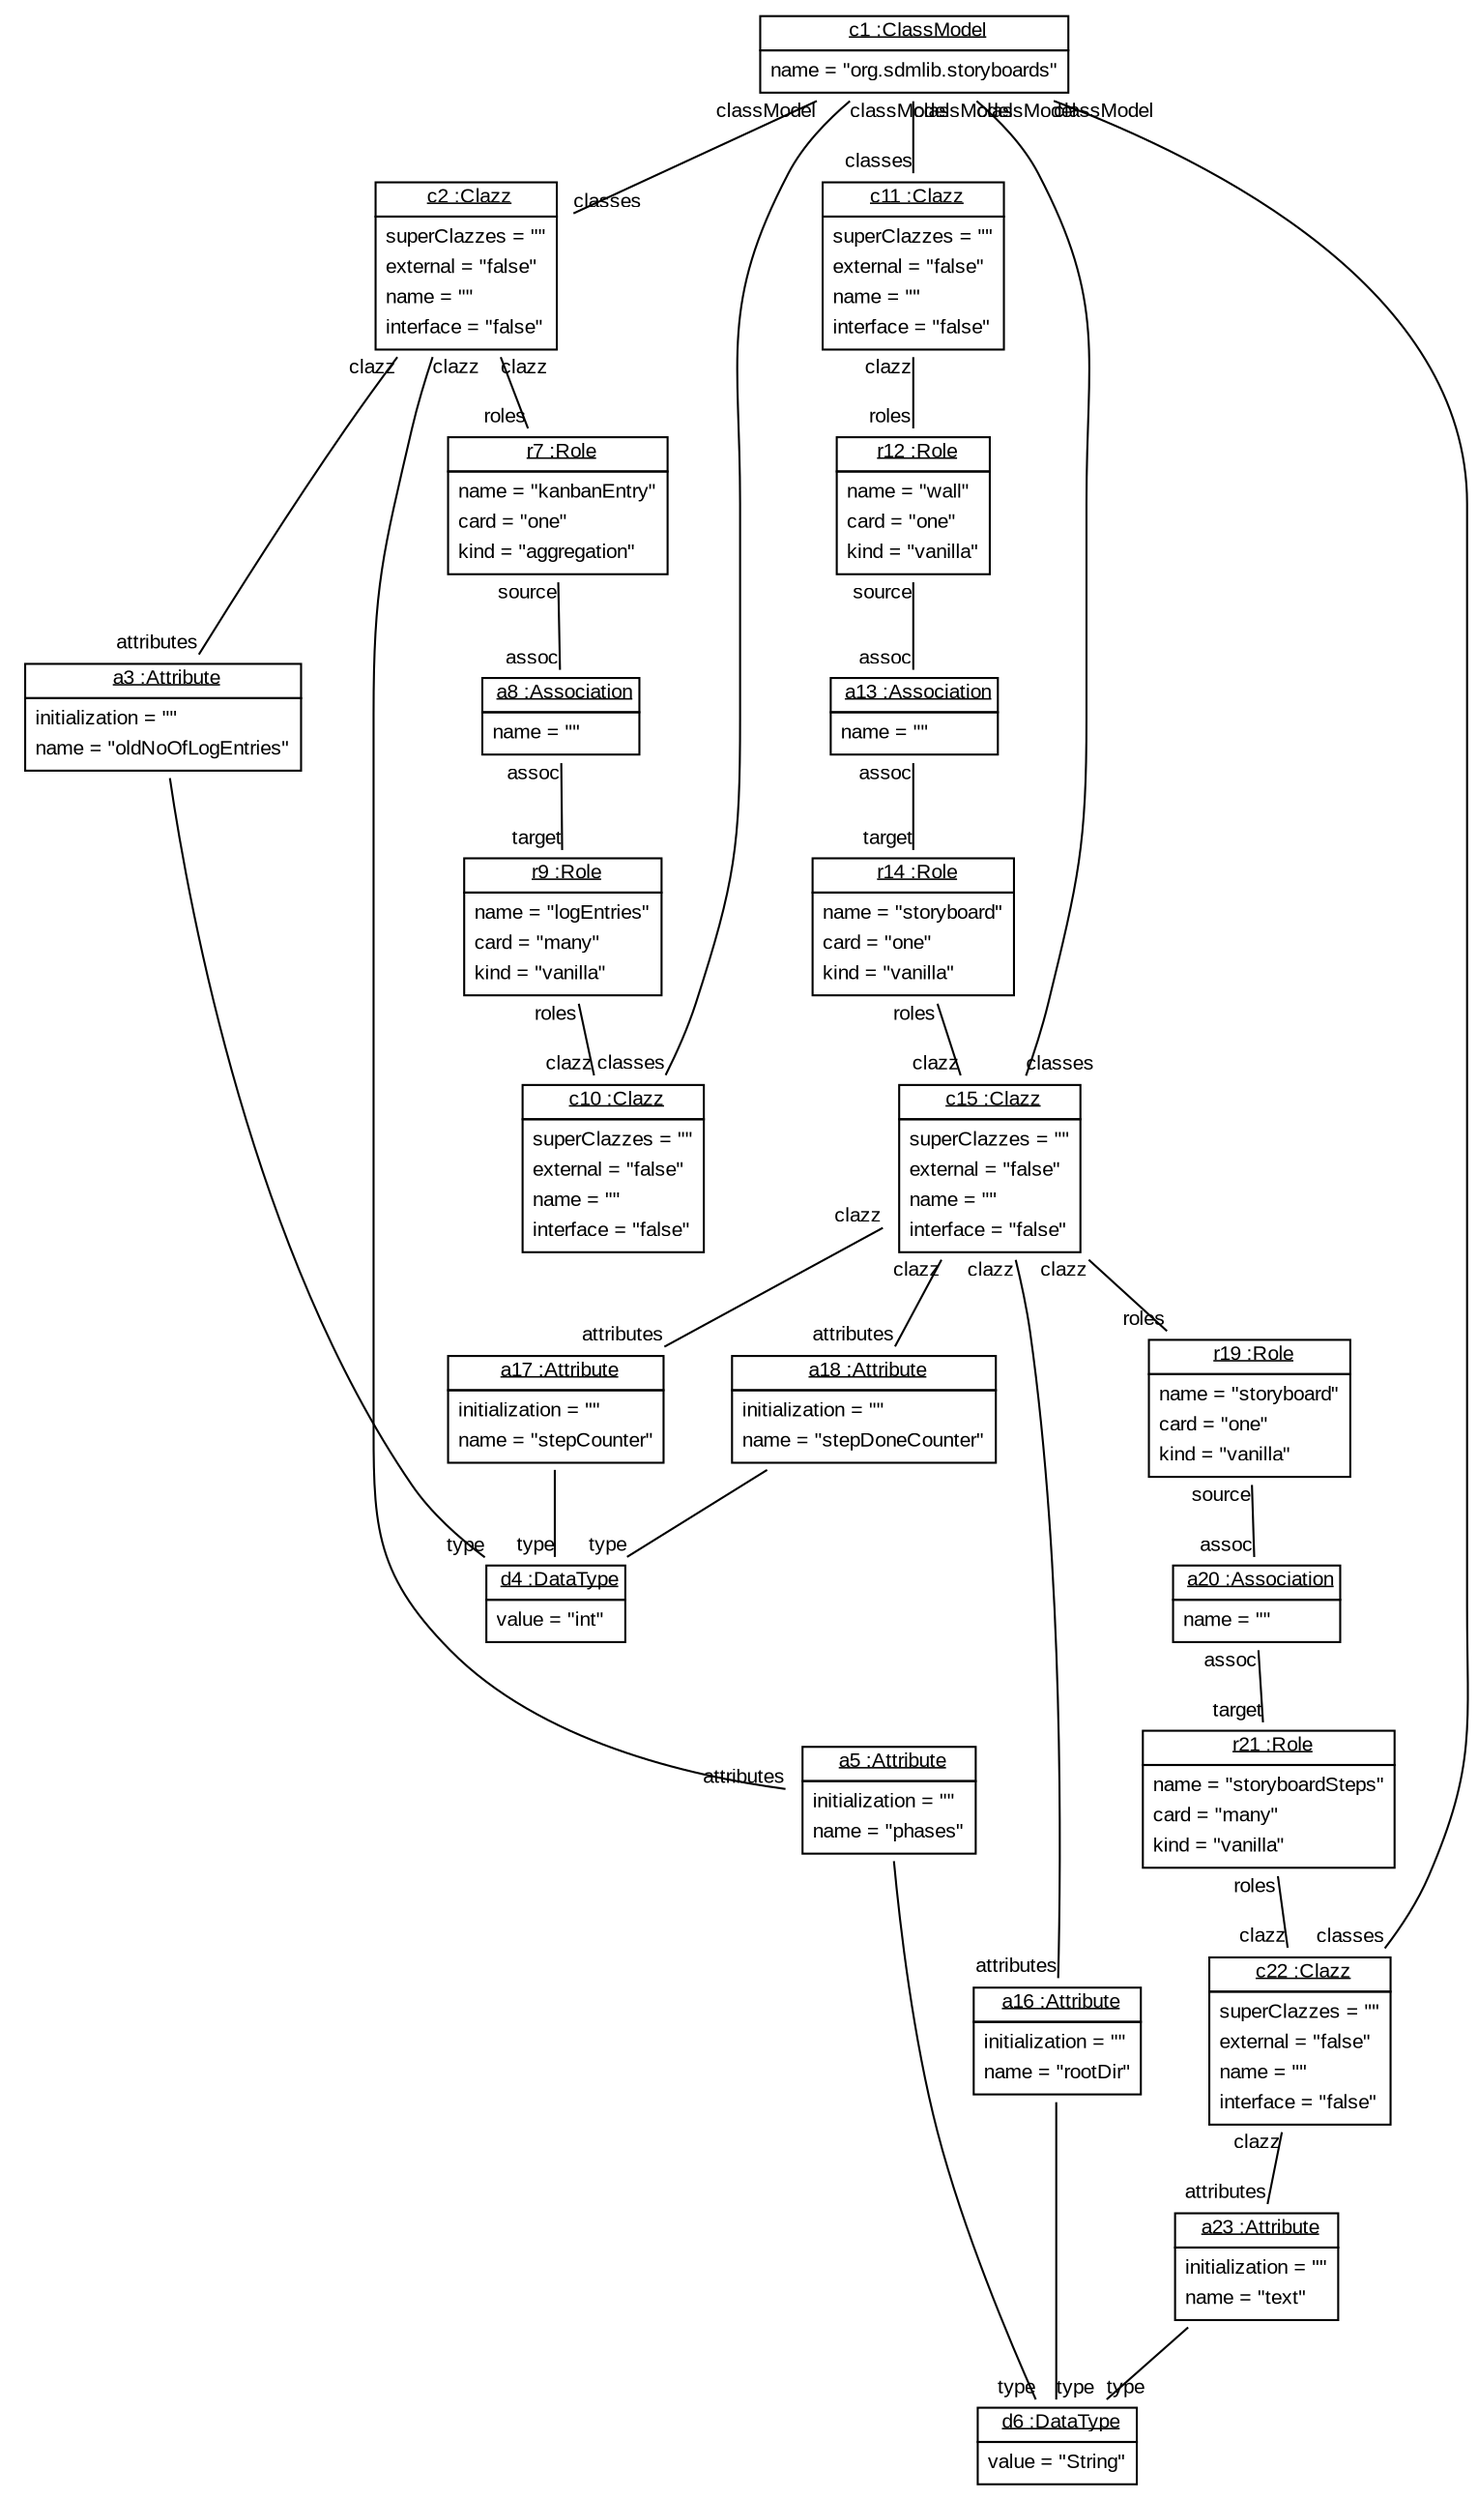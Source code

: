 graph ObjectDiagram {
   node [shape = none, fontsize = 10, fontname = "Arial"];
   edge [fontsize = 10, fontname = "Arial"];
   compound=true;

c1 [label=<<table border='0' cellborder='1' cellspacing='0'> <tr> <td href="../../SDMLib/src/org/sdmlib/models/classes/ClassModel.java"> <u>c1 :ClassModel</u></td></tr><tr><td><table border='0' cellborder='0' cellspacing='0'><tr><td align='left'>name = "org.sdmlib.storyboards"</td></tr></table></td></tr></table>>];
c2 [label=<<table border='0' cellborder='1' cellspacing='0'> <tr> <td href="../../SDMLib/src/org/sdmlib/models/classes/Clazz.java"> <u>c2 :Clazz</u></td></tr><tr><td><table border='0' cellborder='0' cellspacing='0'><tr><td align='left'>superClazzes = ""</td></tr><tr><td align='left'>external = "false"</td></tr><tr><td align='left'>name = ""</td></tr><tr><td align='left'>interface = "false"</td></tr></table></td></tr></table>>];
a3 [label=<<table border='0' cellborder='1' cellspacing='0'> <tr> <td href="../../SDMLib/src/org/sdmlib/models/classes/Attribute.java"> <u>a3 :Attribute</u></td></tr><tr><td><table border='0' cellborder='0' cellspacing='0'><tr><td align='left'>initialization = ""</td></tr><tr><td align='left'>name = "oldNoOfLogEntries"</td></tr></table></td></tr></table>>];
d4 [label=<<table border='0' cellborder='1' cellspacing='0'> <tr> <td href="../../SDMLib/src/org/sdmlib/models/classes/DataType.java"> <u>d4 :DataType</u></td></tr><tr><td><table border='0' cellborder='0' cellspacing='0'><tr><td align='left'>value = "int"</td></tr></table></td></tr></table>>];
a5 [label=<<table border='0' cellborder='1' cellspacing='0'> <tr> <td href="../../SDMLib/src/org/sdmlib/models/classes/Attribute.java"> <u>a5 :Attribute</u></td></tr><tr><td><table border='0' cellborder='0' cellspacing='0'><tr><td align='left'>initialization = ""</td></tr><tr><td align='left'>name = "phases"</td></tr></table></td></tr></table>>];
d6 [label=<<table border='0' cellborder='1' cellspacing='0'> <tr> <td href="../../SDMLib/src/org/sdmlib/models/classes/DataType.java"> <u>d6 :DataType</u></td></tr><tr><td><table border='0' cellborder='0' cellspacing='0'><tr><td align='left'>value = "String"</td></tr></table></td></tr></table>>];
r7 [label=<<table border='0' cellborder='1' cellspacing='0'> <tr> <td href="../../SDMLib/src/org/sdmlib/models/classes/Role.java"> <u>r7 :Role</u></td></tr><tr><td><table border='0' cellborder='0' cellspacing='0'><tr><td align='left'>name = "kanbanEntry"</td></tr><tr><td align='left'>card = "one"</td></tr><tr><td align='left'>kind = "aggregation"</td></tr></table></td></tr></table>>];
a8 [label=<<table border='0' cellborder='1' cellspacing='0'> <tr> <td href="../../SDMLib/src/org/sdmlib/models/classes/Association.java"> <u>a8 :Association</u></td></tr><tr><td><table border='0' cellborder='0' cellspacing='0'><tr><td align='left'>name = ""</td></tr></table></td></tr></table>>];
r9 [label=<<table border='0' cellborder='1' cellspacing='0'> <tr> <td href="../../SDMLib/src/org/sdmlib/models/classes/Role.java"> <u>r9 :Role</u></td></tr><tr><td><table border='0' cellborder='0' cellspacing='0'><tr><td align='left'>name = "logEntries"</td></tr><tr><td align='left'>card = "many"</td></tr><tr><td align='left'>kind = "vanilla"</td></tr></table></td></tr></table>>];
c10 [label=<<table border='0' cellborder='1' cellspacing='0'> <tr> <td href="../../SDMLib/src/org/sdmlib/models/classes/Clazz.java"> <u>c10 :Clazz</u></td></tr><tr><td><table border='0' cellborder='0' cellspacing='0'><tr><td align='left'>superClazzes = ""</td></tr><tr><td align='left'>external = "false"</td></tr><tr><td align='left'>name = ""</td></tr><tr><td align='left'>interface = "false"</td></tr></table></td></tr></table>>];
c11 [label=<<table border='0' cellborder='1' cellspacing='0'> <tr> <td href="../../SDMLib/src/org/sdmlib/models/classes/Clazz.java"> <u>c11 :Clazz</u></td></tr><tr><td><table border='0' cellborder='0' cellspacing='0'><tr><td align='left'>superClazzes = ""</td></tr><tr><td align='left'>external = "false"</td></tr><tr><td align='left'>name = ""</td></tr><tr><td align='left'>interface = "false"</td></tr></table></td></tr></table>>];
r12 [label=<<table border='0' cellborder='1' cellspacing='0'> <tr> <td href="../../SDMLib/src/org/sdmlib/models/classes/Role.java"> <u>r12 :Role</u></td></tr><tr><td><table border='0' cellborder='0' cellspacing='0'><tr><td align='left'>name = "wall"</td></tr><tr><td align='left'>card = "one"</td></tr><tr><td align='left'>kind = "vanilla"</td></tr></table></td></tr></table>>];
a13 [label=<<table border='0' cellborder='1' cellspacing='0'> <tr> <td href="../../SDMLib/src/org/sdmlib/models/classes/Association.java"> <u>a13 :Association</u></td></tr><tr><td><table border='0' cellborder='0' cellspacing='0'><tr><td align='left'>name = ""</td></tr></table></td></tr></table>>];
r14 [label=<<table border='0' cellborder='1' cellspacing='0'> <tr> <td href="../../SDMLib/src/org/sdmlib/models/classes/Role.java"> <u>r14 :Role</u></td></tr><tr><td><table border='0' cellborder='0' cellspacing='0'><tr><td align='left'>name = "storyboard"</td></tr><tr><td align='left'>card = "one"</td></tr><tr><td align='left'>kind = "vanilla"</td></tr></table></td></tr></table>>];
c15 [label=<<table border='0' cellborder='1' cellspacing='0'> <tr> <td href="../../SDMLib/src/org/sdmlib/models/classes/Clazz.java"> <u>c15 :Clazz</u></td></tr><tr><td><table border='0' cellborder='0' cellspacing='0'><tr><td align='left'>superClazzes = ""</td></tr><tr><td align='left'>external = "false"</td></tr><tr><td align='left'>name = ""</td></tr><tr><td align='left'>interface = "false"</td></tr></table></td></tr></table>>];
a16 [label=<<table border='0' cellborder='1' cellspacing='0'> <tr> <td href="../../SDMLib/src/org/sdmlib/models/classes/Attribute.java"> <u>a16 :Attribute</u></td></tr><tr><td><table border='0' cellborder='0' cellspacing='0'><tr><td align='left'>initialization = ""</td></tr><tr><td align='left'>name = "rootDir"</td></tr></table></td></tr></table>>];
a17 [label=<<table border='0' cellborder='1' cellspacing='0'> <tr> <td href="../../SDMLib/src/org/sdmlib/models/classes/Attribute.java"> <u>a17 :Attribute</u></td></tr><tr><td><table border='0' cellborder='0' cellspacing='0'><tr><td align='left'>initialization = ""</td></tr><tr><td align='left'>name = "stepCounter"</td></tr></table></td></tr></table>>];
a18 [label=<<table border='0' cellborder='1' cellspacing='0'> <tr> <td href="../../SDMLib/src/org/sdmlib/models/classes/Attribute.java"> <u>a18 :Attribute</u></td></tr><tr><td><table border='0' cellborder='0' cellspacing='0'><tr><td align='left'>initialization = ""</td></tr><tr><td align='left'>name = "stepDoneCounter"</td></tr></table></td></tr></table>>];
r19 [label=<<table border='0' cellborder='1' cellspacing='0'> <tr> <td href="../../SDMLib/src/org/sdmlib/models/classes/Role.java"> <u>r19 :Role</u></td></tr><tr><td><table border='0' cellborder='0' cellspacing='0'><tr><td align='left'>name = "storyboard"</td></tr><tr><td align='left'>card = "one"</td></tr><tr><td align='left'>kind = "vanilla"</td></tr></table></td></tr></table>>];
a20 [label=<<table border='0' cellborder='1' cellspacing='0'> <tr> <td href="../../SDMLib/src/org/sdmlib/models/classes/Association.java"> <u>a20 :Association</u></td></tr><tr><td><table border='0' cellborder='0' cellspacing='0'><tr><td align='left'>name = ""</td></tr></table></td></tr></table>>];
r21 [label=<<table border='0' cellborder='1' cellspacing='0'> <tr> <td href="../../SDMLib/src/org/sdmlib/models/classes/Role.java"> <u>r21 :Role</u></td></tr><tr><td><table border='0' cellborder='0' cellspacing='0'><tr><td align='left'>name = "storyboardSteps"</td></tr><tr><td align='left'>card = "many"</td></tr><tr><td align='left'>kind = "vanilla"</td></tr></table></td></tr></table>>];
c22 [label=<<table border='0' cellborder='1' cellspacing='0'> <tr> <td href="../../SDMLib/src/org/sdmlib/models/classes/Clazz.java"> <u>c22 :Clazz</u></td></tr><tr><td><table border='0' cellborder='0' cellspacing='0'><tr><td align='left'>superClazzes = ""</td></tr><tr><td align='left'>external = "false"</td></tr><tr><td align='left'>name = ""</td></tr><tr><td align='left'>interface = "false"</td></tr></table></td></tr></table>>];
a23 [label=<<table border='0' cellborder='1' cellspacing='0'> <tr> <td href="../../SDMLib/src/org/sdmlib/models/classes/Attribute.java"> <u>a23 :Attribute</u></td></tr><tr><td><table border='0' cellborder='0' cellspacing='0'><tr><td align='left'>initialization = ""</td></tr><tr><td align='left'>name = "text"</td></tr></table></td></tr></table>>];

c1 -- c2 [headlabel = "classes" taillabel = "classModel"];
c1 -- c10 [headlabel = "classes" taillabel = "classModel"];
c1 -- c11 [headlabel = "classes" taillabel = "classModel"];
c1 -- c15 [headlabel = "classes" taillabel = "classModel"];
c1 -- c22 [headlabel = "classes" taillabel = "classModel"];
c2 -- r7 [headlabel = "roles" taillabel = "clazz"];
c2 -- a3 [headlabel = "attributes" taillabel = "clazz"];
c2 -- a5 [headlabel = "attributes" taillabel = "clazz"];
a3 -- d4 [headlabel = "type" taillabel = ""];
a5 -- d6 [headlabel = "type" taillabel = ""];
r7 -- a8 [headlabel = "assoc" taillabel = "source"];
a8 -- r9 [headlabel = "target" taillabel = "assoc"];
r9 -- c10 [headlabel = "clazz" taillabel = "roles"];
c11 -- r12 [headlabel = "roles" taillabel = "clazz"];
r12 -- a13 [headlabel = "assoc" taillabel = "source"];
a13 -- r14 [headlabel = "target" taillabel = "assoc"];
r14 -- c15 [headlabel = "clazz" taillabel = "roles"];
c15 -- r19 [headlabel = "roles" taillabel = "clazz"];
c15 -- a16 [headlabel = "attributes" taillabel = "clazz"];
c15 -- a17 [headlabel = "attributes" taillabel = "clazz"];
c15 -- a18 [headlabel = "attributes" taillabel = "clazz"];
a16 -- d6 [headlabel = "type" taillabel = ""];
a17 -- d4 [headlabel = "type" taillabel = ""];
a18 -- d4 [headlabel = "type" taillabel = ""];
r19 -- a20 [headlabel = "assoc" taillabel = "source"];
a20 -- r21 [headlabel = "target" taillabel = "assoc"];
r21 -- c22 [headlabel = "clazz" taillabel = "roles"];
c22 -- a23 [headlabel = "attributes" taillabel = "clazz"];
a23 -- d6 [headlabel = "type" taillabel = ""];
}
